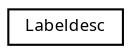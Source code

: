 digraph "Graphical Class Hierarchy"
{
  edge [fontname="Sans",fontsize="8",labelfontname="Sans",labelfontsize="8"];
  node [fontname="Sans",fontsize="8",shape=record];
  rankdir="LR";
  Node1 [label="Labeldesc",height=0.2,width=0.4,color="black", fillcolor="white", style="filled",URL="$struct_labeldesc.html"];
}
